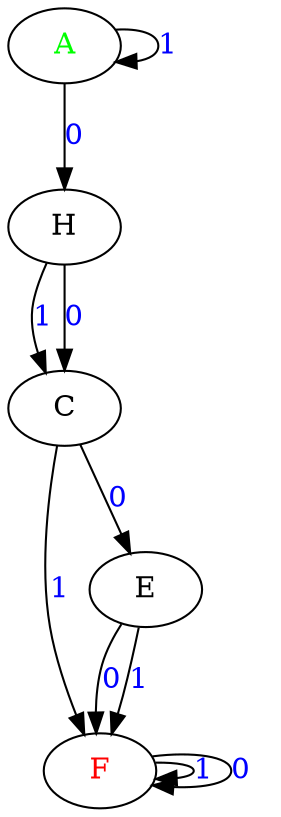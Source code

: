 digraph G {
	"F"->"F"[ label=<<font color="blue">1</font>> ];
	"A"->"A"[ label=<<font color="blue">1</font>> ];
	"H"->"C"[ label=<<font color="blue">1</font>> ];
	"C"->"E"[ label=<<font color="blue">0</font>> ];
	"E"->"F"[ label=<<font color="blue">0</font>> ];
	"F"->"F"[ label=<<font color="blue">0</font>> ];
	"A"->"H"[ label=<<font color="blue">0</font>> ];
	"H"->"C"[ label=<<font color="blue">0</font>> ];
	"C"->"F"[ label=<<font color="blue">1</font>> ];
	"E"->"F"[ label=<<font color="blue">1</font>> ];
	"A" [ label=<<font color="green">A</font>> ];
	"C";
	"E";
	"F" [ label=<<font color="red">F</font>> ];
	"H";

}
